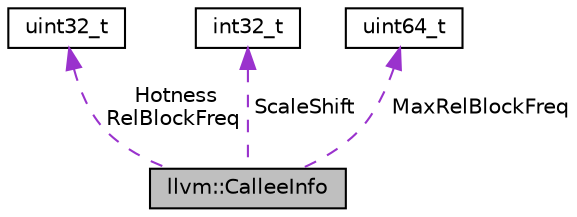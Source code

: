 digraph "llvm::CalleeInfo"
{
 // LATEX_PDF_SIZE
  bgcolor="transparent";
  edge [fontname="Helvetica",fontsize="10",labelfontname="Helvetica",labelfontsize="10"];
  node [fontname="Helvetica",fontsize="10",shape="box"];
  Node1 [label="llvm::CalleeInfo",height=0.2,width=0.4,color="black", fillcolor="grey75", style="filled", fontcolor="black",tooltip="Class to accumulate and hold information about a callee."];
  Node2 -> Node1 [dir="back",color="darkorchid3",fontsize="10",style="dashed",label=" Hotness\nRelBlockFreq" ,fontname="Helvetica"];
  Node2 [label="uint32_t",height=0.2,width=0.4,color="black",URL="$classuint32__t.html",tooltip=" "];
  Node3 -> Node1 [dir="back",color="darkorchid3",fontsize="10",style="dashed",label=" ScaleShift" ,fontname="Helvetica"];
  Node3 [label="int32_t",height=0.2,width=0.4,color="black",tooltip=" "];
  Node4 -> Node1 [dir="back",color="darkorchid3",fontsize="10",style="dashed",label=" MaxRelBlockFreq" ,fontname="Helvetica"];
  Node4 [label="uint64_t",height=0.2,width=0.4,color="black",tooltip=" "];
}
